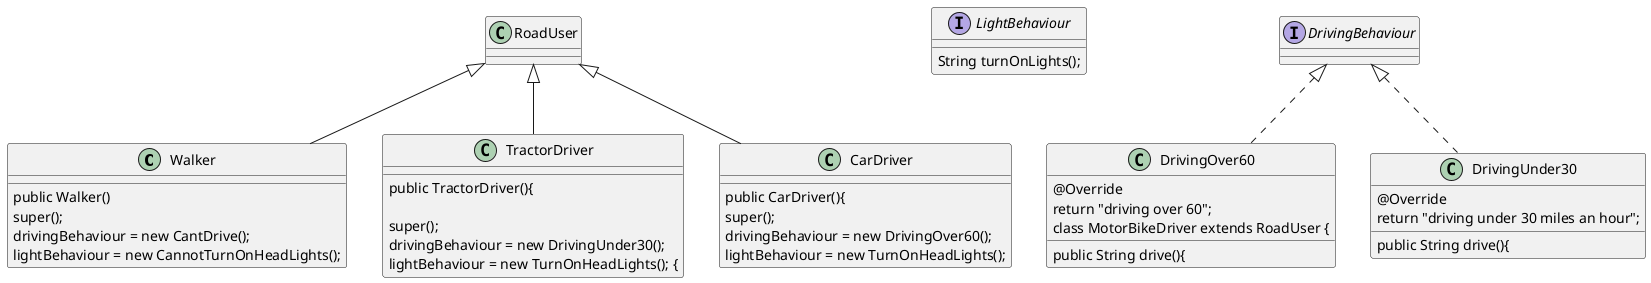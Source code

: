 @startuml

 class Walker extends RoadUser {

   public Walker()
       super();
       drivingBehaviour = new CantDrive();
       lightBehaviour = new CannotTurnOnHeadLights();


}
 class TractorDriver extends RoadUser {


    public TractorDriver(){

        super();
    drivingBehaviour = new DrivingUnder30();
    lightBehaviour = new TurnOnHeadLights(); {
}
 class CarDriver extends RoadUser {

    public CarDriver(){
        super();
        drivingBehaviour = new DrivingOver60();
        lightBehaviour = new TurnOnHeadLights();

}
 interface LightBehaviour {
    String turnOnLights();
}
 class DrivingOver60 implements DrivingBehaviour {

    @Override
    public String drive(){
        return "driving over 60";
  class MotorBikeDriver extends RoadUser {

}
 class DrivingUnder30 implements DrivingBehaviour {

    @Override
    public String drive(){
        return "driving under 30 miles an hour";

}
@enduml